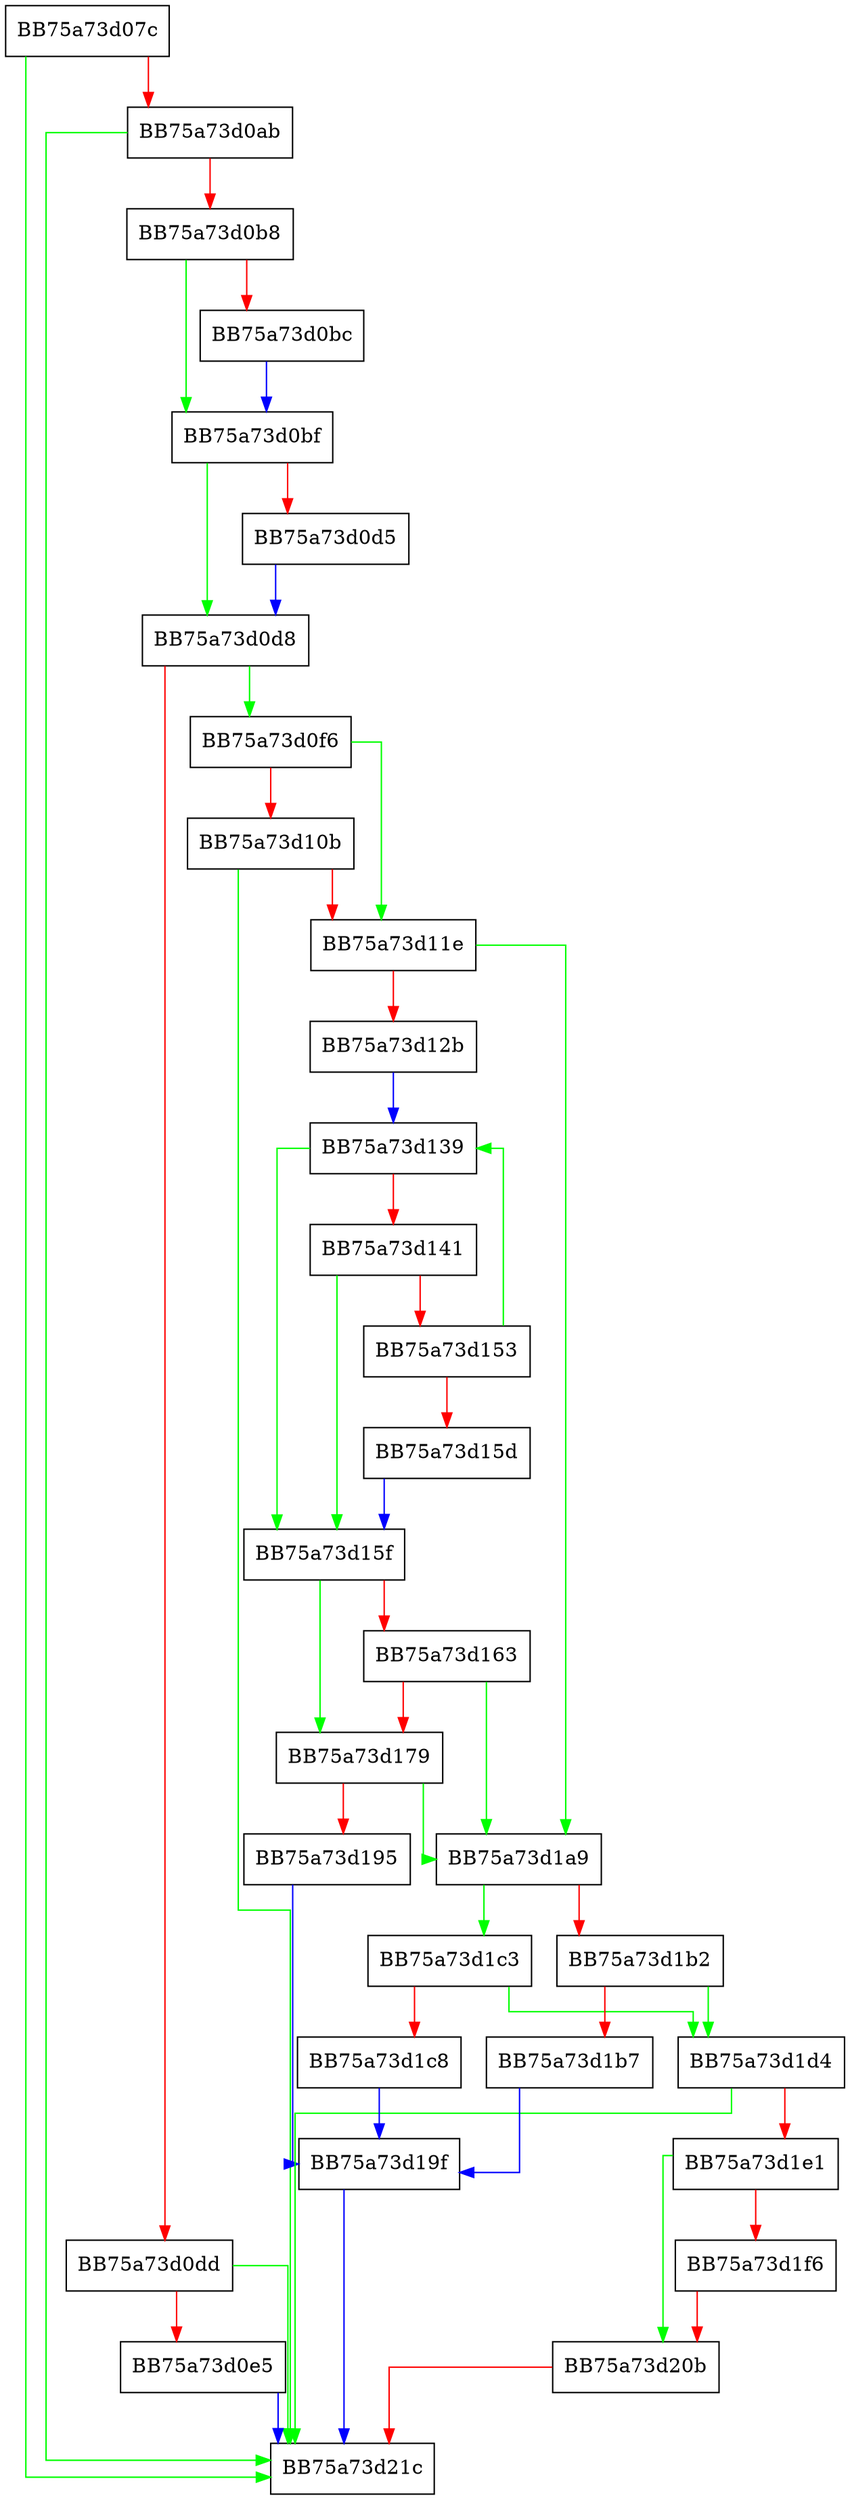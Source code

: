 digraph sqlite3DropTable {
  node [shape="box"];
  graph [splines=ortho];
  BB75a73d07c -> BB75a73d21c [color="green"];
  BB75a73d07c -> BB75a73d0ab [color="red"];
  BB75a73d0ab -> BB75a73d21c [color="green"];
  BB75a73d0ab -> BB75a73d0b8 [color="red"];
  BB75a73d0b8 -> BB75a73d0bf [color="green"];
  BB75a73d0b8 -> BB75a73d0bc [color="red"];
  BB75a73d0bc -> BB75a73d0bf [color="blue"];
  BB75a73d0bf -> BB75a73d0d8 [color="green"];
  BB75a73d0bf -> BB75a73d0d5 [color="red"];
  BB75a73d0d5 -> BB75a73d0d8 [color="blue"];
  BB75a73d0d8 -> BB75a73d0f6 [color="green"];
  BB75a73d0d8 -> BB75a73d0dd [color="red"];
  BB75a73d0dd -> BB75a73d21c [color="green"];
  BB75a73d0dd -> BB75a73d0e5 [color="red"];
  BB75a73d0e5 -> BB75a73d21c [color="blue"];
  BB75a73d0f6 -> BB75a73d11e [color="green"];
  BB75a73d0f6 -> BB75a73d10b [color="red"];
  BB75a73d10b -> BB75a73d21c [color="green"];
  BB75a73d10b -> BB75a73d11e [color="red"];
  BB75a73d11e -> BB75a73d1a9 [color="green"];
  BB75a73d11e -> BB75a73d12b [color="red"];
  BB75a73d12b -> BB75a73d139 [color="blue"];
  BB75a73d139 -> BB75a73d15f [color="green"];
  BB75a73d139 -> BB75a73d141 [color="red"];
  BB75a73d141 -> BB75a73d15f [color="green"];
  BB75a73d141 -> BB75a73d153 [color="red"];
  BB75a73d153 -> BB75a73d139 [color="green"];
  BB75a73d153 -> BB75a73d15d [color="red"];
  BB75a73d15d -> BB75a73d15f [color="blue"];
  BB75a73d15f -> BB75a73d179 [color="green"];
  BB75a73d15f -> BB75a73d163 [color="red"];
  BB75a73d163 -> BB75a73d1a9 [color="green"];
  BB75a73d163 -> BB75a73d179 [color="red"];
  BB75a73d179 -> BB75a73d1a9 [color="green"];
  BB75a73d179 -> BB75a73d195 [color="red"];
  BB75a73d195 -> BB75a73d19f [color="blue"];
  BB75a73d19f -> BB75a73d21c [color="blue"];
  BB75a73d1a9 -> BB75a73d1c3 [color="green"];
  BB75a73d1a9 -> BB75a73d1b2 [color="red"];
  BB75a73d1b2 -> BB75a73d1d4 [color="green"];
  BB75a73d1b2 -> BB75a73d1b7 [color="red"];
  BB75a73d1b7 -> BB75a73d19f [color="blue"];
  BB75a73d1c3 -> BB75a73d1d4 [color="green"];
  BB75a73d1c3 -> BB75a73d1c8 [color="red"];
  BB75a73d1c8 -> BB75a73d19f [color="blue"];
  BB75a73d1d4 -> BB75a73d21c [color="green"];
  BB75a73d1d4 -> BB75a73d1e1 [color="red"];
  BB75a73d1e1 -> BB75a73d20b [color="green"];
  BB75a73d1e1 -> BB75a73d1f6 [color="red"];
  BB75a73d1f6 -> BB75a73d20b [color="red"];
  BB75a73d20b -> BB75a73d21c [color="red"];
}